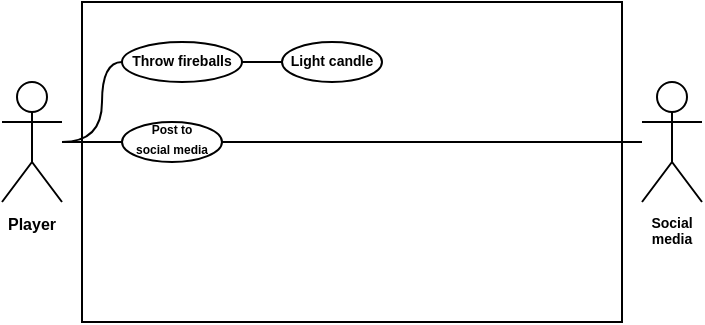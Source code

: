 <mxfile version="11.3.2" type="github" pages="4"><diagram id="R3YHnFVFdo7pDd4A22Mc" name="Page-1"><mxGraphModel dx="389" dy="250" grid="1" gridSize="10" guides="1" tooltips="1" connect="1" arrows="1" fold="1" page="1" pageScale="1" pageWidth="850" pageHeight="1100" math="0" shadow="0"><root><mxCell id="0"/><mxCell id="1" parent="0"/><mxCell id="xfp_dZum3GoQQnUsYwie-3" value="" style="rounded=0;whiteSpace=wrap;html=1;fillColor=none;" parent="1" vertex="1"><mxGeometry x="130" y="120" width="270" height="160" as="geometry"/></mxCell><mxCell id="xfp_dZum3GoQQnUsYwie-8" style="edgeStyle=orthogonalEdgeStyle;rounded=0;orthogonalLoop=1;jettySize=auto;html=1;entryX=0;entryY=0.5;entryDx=0;entryDy=0;fontSize=8;curved=1;startSize=6;endArrow=none;endFill=0;" parent="1" source="xfp_dZum3GoQQnUsYwie-1" target="xfp_dZum3GoQQnUsYwie-4" edge="1"><mxGeometry relative="1" as="geometry"/></mxCell><mxCell id="xfp_dZum3GoQQnUsYwie-12" style="edgeStyle=orthogonalEdgeStyle;curved=1;rounded=0;orthogonalLoop=1;jettySize=auto;html=1;entryX=0;entryY=0.5;entryDx=0;entryDy=0;startSize=6;endArrow=none;endFill=0;fontSize=8;" parent="1" source="xfp_dZum3GoQQnUsYwie-1" target="xfp_dZum3GoQQnUsYwie-10" edge="1"><mxGeometry relative="1" as="geometry"/></mxCell><mxCell id="xfp_dZum3GoQQnUsYwie-1" value="Player" style="shape=umlActor;verticalLabelPosition=bottom;labelBackgroundColor=#ffffff;verticalAlign=top;fontSize=8;fontStyle=1;html=1;whiteSpace=wrap;" parent="1" vertex="1"><mxGeometry x="90" y="160" width="30" height="60" as="geometry"/></mxCell><mxCell id="xfp_dZum3GoQQnUsYwie-11" style="edgeStyle=orthogonalEdgeStyle;curved=1;rounded=0;orthogonalLoop=1;jettySize=auto;html=1;startSize=6;endArrow=none;endFill=0;fontSize=8;" parent="1" source="xfp_dZum3GoQQnUsYwie-4" target="xfp_dZum3GoQQnUsYwie-5" edge="1"><mxGeometry relative="1" as="geometry"/></mxCell><mxCell id="xfp_dZum3GoQQnUsYwie-4" value="Throw fireballs" style="ellipse;whiteSpace=wrap;html=1;fillColor=none;fontSize=7;fontStyle=1" parent="1" vertex="1"><mxGeometry x="150" y="140" width="60" height="20" as="geometry"/></mxCell><mxCell id="xfp_dZum3GoQQnUsYwie-5" value="Light candle" style="ellipse;whiteSpace=wrap;html=1;fillColor=none;fontStyle=1;fontSize=7;" parent="1" vertex="1"><mxGeometry x="230" y="140" width="50" height="20" as="geometry"/></mxCell><mxCell id="xfp_dZum3GoQQnUsYwie-14" style="edgeStyle=orthogonalEdgeStyle;curved=1;rounded=0;orthogonalLoop=1;jettySize=auto;html=1;entryX=1;entryY=0.5;entryDx=0;entryDy=0;startSize=6;endArrow=none;endFill=0;fontSize=8;" parent="1" source="xfp_dZum3GoQQnUsYwie-6" target="xfp_dZum3GoQQnUsYwie-10" edge="1"><mxGeometry relative="1" as="geometry"/></mxCell><mxCell id="xfp_dZum3GoQQnUsYwie-6" value="Social media" style="shape=umlActor;verticalLabelPosition=bottom;labelBackgroundColor=#ffffff;verticalAlign=top;html=1;fontSize=7;fontStyle=1;whiteSpace=wrap;" parent="1" vertex="1"><mxGeometry x="410" y="160" width="30" height="60" as="geometry"/></mxCell><mxCell id="xfp_dZum3GoQQnUsYwie-10" value="&lt;h6 style=&quot;font-size: 6px ; line-height: 10%&quot;&gt;&lt;p&gt;&lt;span style=&quot;line-height: 60%&quot;&gt;Post to&lt;/span&gt;&lt;/p&gt;&lt;div&gt;&lt;span style=&quot;line-height: 60%&quot;&gt;social media&lt;/span&gt;&lt;/div&gt;&lt;/h6&gt;" style="ellipse;whiteSpace=wrap;html=1;fillColor=none;verticalAlign=middle;align=center;labelPosition=center;verticalLabelPosition=middle;spacingBottom=3;spacing=0;spacingTop=0;fontStyle=0" parent="1" vertex="1"><mxGeometry x="150" y="180" width="50" height="20" as="geometry"/></mxCell></root></mxGraphModel></diagram><diagram id="HPPPuiPpdNxdQdQwXg-3" name="Hourly car rental- Use case diagram"><mxGraphModel dx="389" dy="234" grid="1" gridSize="10" guides="1" tooltips="1" connect="1" arrows="1" fold="1" page="1" pageScale="1" pageWidth="850" pageHeight="1100" math="0" shadow="0"><root><mxCell id="QMVGKI0G13VyGz9g3v1j-0"/><mxCell id="QMVGKI0G13VyGz9g3v1j-1" parent="QMVGKI0G13VyGz9g3v1j-0"/><mxCell id="QMVGKI0G13VyGz9g3v1j-8" value="" style="rounded=0;whiteSpace=wrap;html=1;fontSize=7;" vertex="1" parent="QMVGKI0G13VyGz9g3v1j-1"><mxGeometry x="60" y="40" width="120" height="160" as="geometry"/></mxCell><mxCell id="QMVGKI0G13VyGz9g3v1j-30" style="edgeStyle=orthogonalEdgeStyle;curved=1;rounded=0;orthogonalLoop=1;jettySize=auto;html=1;entryX=0;entryY=0.5;entryDx=0;entryDy=0;endArrow=none;endFill=0;fontSize=7;" edge="1" parent="QMVGKI0G13VyGz9g3v1j-1" source="QMVGKI0G13VyGz9g3v1j-9" target="QMVGKI0G13VyGz9g3v1j-11"><mxGeometry relative="1" as="geometry"/></mxCell><mxCell id="QMVGKI0G13VyGz9g3v1j-32" style="edgeStyle=orthogonalEdgeStyle;curved=1;rounded=0;orthogonalLoop=1;jettySize=auto;html=1;entryX=0;entryY=0.5;entryDx=0;entryDy=0;endArrow=none;endFill=0;fontSize=7;" edge="1" parent="QMVGKI0G13VyGz9g3v1j-1" source="QMVGKI0G13VyGz9g3v1j-9" target="QMVGKI0G13VyGz9g3v1j-15"><mxGeometry relative="1" as="geometry"/></mxCell><mxCell id="QMVGKI0G13VyGz9g3v1j-9" value="Car-less&lt;br&gt;driver" style="shape=umlActor;verticalLabelPosition=bottom;labelBackgroundColor=#ffffff;verticalAlign=top;html=1;fontSize=7;spacing=-4;" vertex="1" parent="QMVGKI0G13VyGz9g3v1j-1"><mxGeometry x="30" y="50" width="15" height="30" as="geometry"/></mxCell><mxCell id="QMVGKI0G13VyGz9g3v1j-31" style="edgeStyle=orthogonalEdgeStyle;curved=1;rounded=0;orthogonalLoop=1;jettySize=auto;html=1;endArrow=none;endFill=0;fontSize=7;" edge="1" parent="QMVGKI0G13VyGz9g3v1j-1" source="QMVGKI0G13VyGz9g3v1j-11"><mxGeometry relative="1" as="geometry"><mxPoint x="210" y="50" as="targetPoint"/></mxGeometry></mxCell><mxCell id="QMVGKI0G13VyGz9g3v1j-11" value="&lt;p style=&quot;line-height: 90%&quot;&gt;Add payment method&lt;/p&gt;" style="ellipse;whiteSpace=wrap;html=1;fontSize=7;spacingBottom=2;" vertex="1" parent="QMVGKI0G13VyGz9g3v1j-1"><mxGeometry x="70" y="49" width="40" height="25" as="geometry"/></mxCell><mxCell id="QMVGKI0G13VyGz9g3v1j-35" style="edgeStyle=orthogonalEdgeStyle;curved=1;rounded=0;orthogonalLoop=1;jettySize=auto;html=1;exitX=0;exitY=1;exitDx=0;exitDy=0;entryX=0;entryY=0.5;entryDx=0;entryDy=0;endArrow=none;endFill=0;fontSize=7;" edge="1" parent="QMVGKI0G13VyGz9g3v1j-1" source="QMVGKI0G13VyGz9g3v1j-15" target="QMVGKI0G13VyGz9g3v1j-19"><mxGeometry relative="1" as="geometry"><Array as="points"><mxPoint x="86" y="138"/><mxPoint x="70" y="138"/><mxPoint x="70" y="185"/></Array></mxGeometry></mxCell><mxCell id="QMVGKI0G13VyGz9g3v1j-38" style="edgeStyle=orthogonalEdgeStyle;curved=1;rounded=0;orthogonalLoop=1;jettySize=auto;html=1;exitX=1;exitY=0;exitDx=0;exitDy=0;entryX=0.5;entryY=0;entryDx=0;entryDy=0;endArrow=none;endFill=0;fontSize=7;" edge="1" parent="QMVGKI0G13VyGz9g3v1j-1" source="QMVGKI0G13VyGz9g3v1j-15" target="QMVGKI0G13VyGz9g3v1j-16"><mxGeometry relative="1" as="geometry"/></mxCell><mxCell id="QMVGKI0G13VyGz9g3v1j-40" style="edgeStyle=orthogonalEdgeStyle;curved=1;rounded=0;orthogonalLoop=1;jettySize=auto;html=1;exitX=0.5;exitY=1;exitDx=0;exitDy=0;entryX=0;entryY=0;entryDx=0;entryDy=0;endArrow=none;endFill=0;fontSize=7;" edge="1" parent="QMVGKI0G13VyGz9g3v1j-1" source="QMVGKI0G13VyGz9g3v1j-15" target="QMVGKI0G13VyGz9g3v1j-17"><mxGeometry relative="1" as="geometry"/></mxCell><mxCell id="QMVGKI0G13VyGz9g3v1j-15" value="&lt;p style=&quot;line-height: 90%&quot;&gt;Setup account&lt;/p&gt;" style="ellipse;whiteSpace=wrap;html=1;fontSize=7;" vertex="1" parent="QMVGKI0G13VyGz9g3v1j-1"><mxGeometry x="80" y="80" width="40" height="20" as="geometry"/></mxCell><mxCell id="QMVGKI0G13VyGz9g3v1j-16" value="&lt;p style=&quot;line-height: 90%&quot;&gt;&lt;font style=&quot;font-size: 5px ; line-height: 46%&quot;&gt;Add driver's license&lt;/font&gt;&lt;/p&gt;" style="ellipse;whiteSpace=wrap;html=1;fontSize=7;" vertex="1" parent="QMVGKI0G13VyGz9g3v1j-1"><mxGeometry x="130" y="100" width="30" height="20" as="geometry"/></mxCell><mxCell id="QMVGKI0G13VyGz9g3v1j-41" style="edgeStyle=orthogonalEdgeStyle;curved=1;rounded=0;orthogonalLoop=1;jettySize=auto;html=1;exitX=1;exitY=1;exitDx=0;exitDy=0;entryX=0.5;entryY=0;entryDx=0;entryDy=0;endArrow=none;endFill=0;fontSize=7;" edge="1" parent="QMVGKI0G13VyGz9g3v1j-1" source="QMVGKI0G13VyGz9g3v1j-17" target="QMVGKI0G13VyGz9g3v1j-18"><mxGeometry relative="1" as="geometry"/></mxCell><mxCell id="QMVGKI0G13VyGz9g3v1j-46" style="edgeStyle=orthogonalEdgeStyle;curved=1;rounded=0;orthogonalLoop=1;jettySize=auto;html=1;endArrow=none;endFill=0;fontSize=7;" edge="1" parent="QMVGKI0G13VyGz9g3v1j-1" source="QMVGKI0G13VyGz9g3v1j-17"><mxGeometry relative="1" as="geometry"><mxPoint x="210" y="200" as="targetPoint"/><Array as="points"><mxPoint x="170" y="132"/><mxPoint x="170" y="200"/></Array></mxGeometry></mxCell><mxCell id="QMVGKI0G13VyGz9g3v1j-17" value="&lt;p style=&quot;line-height: 90%&quot;&gt;&lt;font style=&quot;font-size: 5px ; line-height: 46%&quot;&gt;Add insurance&lt;/font&gt;&lt;/p&gt;" style="ellipse;whiteSpace=wrap;html=1;fontSize=7;spacingTop=0;spacingBottom=2;" vertex="1" parent="QMVGKI0G13VyGz9g3v1j-1"><mxGeometry x="110" y="122" width="30" height="20" as="geometry"/></mxCell><mxCell id="QMVGKI0G13VyGz9g3v1j-18" value="&lt;p style=&quot;line-height: 90%&quot;&gt;&lt;font style=&quot;font-size: 5px ; line-height: 46%&quot;&gt;Purchase insurance&lt;/font&gt;&lt;/p&gt;" style="ellipse;whiteSpace=wrap;html=1;fontSize=7;spacing=0;spacingBottom=2;" vertex="1" parent="QMVGKI0G13VyGz9g3v1j-1"><mxGeometry x="130" y="149" width="30" height="20" as="geometry"/></mxCell><mxCell id="QMVGKI0G13VyGz9g3v1j-19" value="&lt;p style=&quot;line-height: 90%&quot;&gt;Liability release&lt;/p&gt;" style="ellipse;whiteSpace=wrap;html=1;fontSize=7;" vertex="1" parent="QMVGKI0G13VyGz9g3v1j-1"><mxGeometry x="80" y="175" width="40" height="20" as="geometry"/></mxCell><mxCell id="QMVGKI0G13VyGz9g3v1j-20" value="Register for service" style="text;html=1;resizable=0;points=[];autosize=1;align=center;verticalAlign=top;spacingTop=-4;fontSize=7;" vertex="1" parent="QMVGKI0G13VyGz9g3v1j-1"><mxGeometry x="80" y="25" width="80" height="10" as="geometry"/></mxCell><mxCell id="QMVGKI0G13VyGz9g3v1j-22" value="CC verifier" style="shape=umlActor;verticalLabelPosition=bottom;labelBackgroundColor=#ffffff;verticalAlign=top;html=1;fontSize=7;spacingBottom=0;spacing=-4;" vertex="1" parent="QMVGKI0G13VyGz9g3v1j-1"><mxGeometry x="207" y="34" width="15" height="30" as="geometry"/></mxCell><mxCell id="QMVGKI0G13VyGz9g3v1j-23" value="Auth service" style="shape=umlActor;verticalLabelPosition=bottom;labelBackgroundColor=#ffffff;verticalAlign=top;html=1;fontSize=7;spacing=-4;" vertex="1" parent="QMVGKI0G13VyGz9g3v1j-1"><mxGeometry x="207" y="84" width="15" height="30" as="geometry"/></mxCell><mxCell id="QMVGKI0G13VyGz9g3v1j-44" style="edgeStyle=orthogonalEdgeStyle;curved=1;rounded=0;orthogonalLoop=1;jettySize=auto;html=1;entryX=1;entryY=0.5;entryDx=0;entryDy=0;endArrow=none;endFill=0;fontSize=7;" edge="1" parent="QMVGKI0G13VyGz9g3v1j-1" source="QMVGKI0G13VyGz9g3v1j-26" target="QMVGKI0G13VyGz9g3v1j-16"><mxGeometry relative="1" as="geometry"/></mxCell><mxCell id="QMVGKI0G13VyGz9g3v1j-26" value="DMV" style="shape=umlActor;verticalLabelPosition=bottom;labelBackgroundColor=#ffffff;verticalAlign=top;html=1;fontSize=7;spacing=-4;" vertex="1" parent="QMVGKI0G13VyGz9g3v1j-1"><mxGeometry x="207" y="134" width="15" height="30" as="geometry"/></mxCell><mxCell id="QMVGKI0G13VyGz9g3v1j-27" value="Insurance&lt;br&gt;verifier" style="shape=umlActor;verticalLabelPosition=bottom;labelBackgroundColor=#ffffff;verticalAlign=top;html=1;fontSize=7;spacing=-4;" vertex="1" parent="QMVGKI0G13VyGz9g3v1j-1"><mxGeometry x="207" y="186" width="15" height="30" as="geometry"/></mxCell></root></mxGraphModel></diagram><diagram id="C_QVV7_klaMXmBneYLMI" name="Car rental domain model"><mxGraphModel dx="324" dy="195" grid="1" gridSize="10" guides="1" tooltips="1" connect="1" arrows="1" fold="1" page="1" pageScale="1" pageWidth="850" pageHeight="1100" math="0" shadow="0"><root><mxCell id="__PbbUSSgeE0hjabciUK-0"/><mxCell id="__PbbUSSgeE0hjabciUK-1" parent="__PbbUSSgeE0hjabciUK-0"/><mxCell id="__PbbUSSgeE0hjabciUK-10" style="edgeStyle=orthogonalEdgeStyle;rounded=0;orthogonalLoop=1;jettySize=auto;html=1;entryX=1;entryY=0.5;entryDx=0;entryDy=0;endArrow=none;endFill=0;fontSize=7;" edge="1" parent="__PbbUSSgeE0hjabciUK-1" source="__PbbUSSgeE0hjabciUK-2" target="__PbbUSSgeE0hjabciUK-3"><mxGeometry relative="1" as="geometry"/></mxCell><mxCell id="__PbbUSSgeE0hjabciUK-12" style="edgeStyle=orthogonalEdgeStyle;rounded=0;orthogonalLoop=1;jettySize=auto;html=1;exitX=0.25;exitY=1;exitDx=0;exitDy=0;entryX=0.5;entryY=0;entryDx=0;entryDy=0;endArrow=none;endFill=0;fontSize=7;" edge="1" parent="__PbbUSSgeE0hjabciUK-1" source="__PbbUSSgeE0hjabciUK-2" target="__PbbUSSgeE0hjabciUK-7"><mxGeometry relative="1" as="geometry"><Array as="points"><mxPoint x="270" y="180"/><mxPoint x="270" y="190"/><mxPoint x="220" y="190"/></Array></mxGeometry></mxCell><mxCell id="__PbbUSSgeE0hjabciUK-13" style="edgeStyle=orthogonalEdgeStyle;rounded=0;orthogonalLoop=1;jettySize=auto;html=1;exitX=0.75;exitY=1;exitDx=0;exitDy=0;entryX=0.5;entryY=0;entryDx=0;entryDy=0;endArrow=none;endFill=0;fontSize=7;" edge="1" parent="__PbbUSSgeE0hjabciUK-1" source="__PbbUSSgeE0hjabciUK-2" target="__PbbUSSgeE0hjabciUK-8"><mxGeometry relative="1" as="geometry"><Array as="points"><mxPoint x="300" y="180"/><mxPoint x="300" y="190"/><mxPoint x="350" y="190"/></Array></mxGeometry></mxCell><mxCell id="__PbbUSSgeE0hjabciUK-14" style="edgeStyle=orthogonalEdgeStyle;rounded=0;orthogonalLoop=1;jettySize=auto;html=1;exitX=0.5;exitY=1;exitDx=0;exitDy=0;entryX=0.5;entryY=0;entryDx=0;entryDy=0;endArrow=none;endFill=0;fontSize=7;" edge="1" parent="__PbbUSSgeE0hjabciUK-1" source="__PbbUSSgeE0hjabciUK-2" target="__PbbUSSgeE0hjabciUK-6"><mxGeometry relative="1" as="geometry"/></mxCell><mxCell id="__PbbUSSgeE0hjabciUK-15" style="edgeStyle=orthogonalEdgeStyle;rounded=0;orthogonalLoop=1;jettySize=auto;html=1;exitX=1;exitY=0.5;exitDx=0;exitDy=0;entryX=0;entryY=0.5;entryDx=0;entryDy=0;endArrow=none;endFill=0;fontSize=7;" edge="1" parent="__PbbUSSgeE0hjabciUK-1" source="__PbbUSSgeE0hjabciUK-2" target="__PbbUSSgeE0hjabciUK-4"><mxGeometry relative="1" as="geometry"/></mxCell><mxCell id="_hJdRStxpFEG4nFBr0ZZ-3" style="edgeStyle=orthogonalEdgeStyle;rounded=0;orthogonalLoop=1;jettySize=auto;html=1;endArrow=none;endFill=0;fontSize=7;" edge="1" parent="__PbbUSSgeE0hjabciUK-1" source="__PbbUSSgeE0hjabciUK-2" target="_hJdRStxpFEG4nFBr0ZZ-0"><mxGeometry relative="1" as="geometry"/></mxCell><mxCell id="__PbbUSSgeE0hjabciUK-2" value="Driver" style="html=1;fontSize=7;align=center;" vertex="1" parent="__PbbUSSgeE0hjabciUK-1"><mxGeometry x="270" y="150" width="30" height="30" as="geometry"/></mxCell><mxCell id="__PbbUSSgeE0hjabciUK-3" value="Credit&amp;nbsp;card&lt;br&gt;#" style="html=1;fontSize=7;align=center;" vertex="1" parent="__PbbUSSgeE0hjabciUK-1"><mxGeometry x="180" y="130" width="40" height="30" as="geometry"/></mxCell><mxCell id="__PbbUSSgeE0hjabciUK-4" value="Repository" style="html=1;fontSize=7;align=center;" vertex="1" parent="__PbbUSSgeE0hjabciUK-1"><mxGeometry x="350" y="130" width="40" height="30" as="geometry"/></mxCell><mxCell id="__PbbUSSgeE0hjabciUK-5" value="User ID&lt;span style=&quot;font-family: &amp;#34;helvetica&amp;#34; , &amp;#34;arial&amp;#34; , sans-serif ; font-size: 0px&quot;&gt;%3CmxGraphModel%3E%3Croot%3E%3CmxCell%20id%3D%220%22%2F%3E%3CmxCell%20id%3D%221%22%20parent%3D%220%22%2F%3E%3CmxCell%20id%3D%222%22%20value%3D%22Driver%22%20style%3D%22html%3D1%3BfontSize%3D7%3Balign%3Dcenter%3B%22%20vertex%3D%221%22%20parent%3D%221%22%3E%3CmxGeometry%20x%3D%22270%22%20y%3D%22150%22%20width%3D%2230%22%20height%3D%2230%22%20as%3D%22geometry%22%2F%3E%3C%2FmxCell%3E%3C%2Froot%3E%3C%2FmxGraphModel%3E ID&lt;/span&gt;" style="html=1;fontSize=7;align=center;" vertex="1" parent="__PbbUSSgeE0hjabciUK-1"><mxGeometry x="270" y="100" width="30" height="30" as="geometry"/></mxCell><mxCell id="__PbbUSSgeE0hjabciUK-6" value="Insurance&lt;br&gt;policy" style="html=1;fontSize=7;align=center;" vertex="1" parent="__PbbUSSgeE0hjabciUK-1"><mxGeometry x="265" y="220" width="40" height="30" as="geometry"/></mxCell><mxCell id="__PbbUSSgeE0hjabciUK-7" value="Driver's&lt;br&gt;license #" style="html=1;fontSize=7;align=center;" vertex="1" parent="__PbbUSSgeE0hjabciUK-1"><mxGeometry x="200" y="200" width="40" height="30" as="geometry"/></mxCell><mxCell id="__PbbUSSgeE0hjabciUK-8" value="Liability&lt;br&gt;release" style="html=1;fontSize=7;align=center;" vertex="1" parent="__PbbUSSgeE0hjabciUK-1"><mxGeometry x="330" y="200" width="40" height="30" as="geometry"/></mxCell><mxCell id="_hJdRStxpFEG4nFBr0ZZ-0" value="1" style="text;html=1;resizable=0;points=[];autosize=1;align=left;verticalAlign=top;spacingTop=-4;fontSize=7;" vertex="1" parent="__PbbUSSgeE0hjabciUK-1"><mxGeometry x="278" y="128" width="20" height="10" as="geometry"/></mxCell><mxCell id="_hJdRStxpFEG4nFBr0ZZ-4" value="1" style="text;html=1;resizable=0;points=[];autosize=1;align=left;verticalAlign=top;spacingTop=-4;fontSize=7;" vertex="1" parent="__PbbUSSgeE0hjabciUK-1"><mxGeometry x="278" y="139" width="20" height="10" as="geometry"/></mxCell><mxCell id="_hJdRStxpFEG4nFBr0ZZ-5" value="1" style="text;html=1;resizable=0;points=[];autosize=1;align=left;verticalAlign=top;spacingTop=-4;fontSize=7;" vertex="1" parent="__PbbUSSgeE0hjabciUK-1"><mxGeometry x="263" y="154" width="20" height="10" as="geometry"/></mxCell><mxCell id="_hJdRStxpFEG4nFBr0ZZ-6" value="1..*" style="text;html=1;resizable=0;points=[];autosize=1;align=left;verticalAlign=top;spacingTop=-4;fontSize=7;" vertex="1" parent="__PbbUSSgeE0hjabciUK-1"><mxGeometry x="219" y="134" width="30" height="10" as="geometry"/></mxCell><mxCell id="_hJdRStxpFEG4nFBr0ZZ-7" value="0..*" style="text;html=1;resizable=0;points=[];autosize=1;align=left;verticalAlign=top;spacingTop=-4;fontSize=7;" vertex="1" parent="__PbbUSSgeE0hjabciUK-1"><mxGeometry x="299" y="154" width="30" height="10" as="geometry"/></mxCell><mxCell id="_hJdRStxpFEG4nFBr0ZZ-8" value="1" style="text;html=1;resizable=0;points=[];autosize=1;align=left;verticalAlign=top;spacingTop=-4;fontSize=7;" vertex="1" parent="__PbbUSSgeE0hjabciUK-1"><mxGeometry x="343" y="134" width="20" height="10" as="geometry"/></mxCell><mxCell id="_hJdRStxpFEG4nFBr0ZZ-9" value="1" style="text;html=1;resizable=0;points=[];autosize=1;align=left;verticalAlign=top;spacingTop=-4;fontSize=7;" vertex="1" parent="__PbbUSSgeE0hjabciUK-1"><mxGeometry x="212" y="189" width="20" height="10" as="geometry"/></mxCell><mxCell id="_hJdRStxpFEG4nFBr0ZZ-10" value="1" style="text;html=1;resizable=0;points=[];autosize=1;align=left;verticalAlign=top;spacingTop=-4;fontSize=7;" vertex="1" parent="__PbbUSSgeE0hjabciUK-1"><mxGeometry x="277" y="209" width="20" height="10" as="geometry"/></mxCell><mxCell id="_hJdRStxpFEG4nFBr0ZZ-11" value="1" style="text;html=1;resizable=0;points=[];autosize=1;align=left;verticalAlign=top;spacingTop=-4;fontSize=7;" vertex="1" parent="__PbbUSSgeE0hjabciUK-1"><mxGeometry x="350" y="189" width="20" height="10" as="geometry"/></mxCell><mxCell id="_hJdRStxpFEG4nFBr0ZZ-12" value="1" style="text;html=1;resizable=0;points=[];autosize=1;align=left;verticalAlign=top;spacingTop=-4;fontSize=7;" vertex="1" parent="__PbbUSSgeE0hjabciUK-1"><mxGeometry x="263" y="179" width="20" height="10" as="geometry"/></mxCell><mxCell id="_hJdRStxpFEG4nFBr0ZZ-13" value="1" style="text;html=1;resizable=0;points=[];autosize=1;align=left;verticalAlign=top;spacingTop=-4;fontSize=7;" vertex="1" parent="__PbbUSSgeE0hjabciUK-1"><mxGeometry x="278" y="180" width="20" height="10" as="geometry"/></mxCell><mxCell id="_hJdRStxpFEG4nFBr0ZZ-14" value="1" style="text;html=1;resizable=0;points=[];autosize=1;align=left;verticalAlign=top;spacingTop=-4;fontSize=7;" vertex="1" parent="__PbbUSSgeE0hjabciUK-1"><mxGeometry x="293" y="180" width="20" height="10" as="geometry"/></mxCell></root></mxGraphModel></diagram><diagram id="zSgJ50-H9ug3UCyl7ro6" name="Design model"><mxGraphModel dx="556" dy="334" grid="1" gridSize="10" guides="1" tooltips="1" connect="1" arrows="1" fold="1" page="1" pageScale="1" pageWidth="850" pageHeight="1100" math="0" shadow="0"><root><mxCell id="wllO_wi5lLhEl9qN2ebe-0"/><mxCell id="wllO_wi5lLhEl9qN2ebe-1" parent="wllO_wi5lLhEl9qN2ebe-0"/><mxCell id="wllO_wi5lLhEl9qN2ebe-10" style="edgeStyle=orthogonalEdgeStyle;rounded=0;orthogonalLoop=1;jettySize=auto;html=1;endArrow=none;endFill=0;fontSize=7;" edge="1" parent="wllO_wi5lLhEl9qN2ebe-1" source="wllO_wi5lLhEl9qN2ebe-2"><mxGeometry relative="1" as="geometry"><mxPoint x="105" y="200" as="targetPoint"/></mxGeometry></mxCell><mxCell id="wllO_wi5lLhEl9qN2ebe-2" value="User ID" style="html=1;fontSize=7;align=center;" vertex="1" parent="wllO_wi5lLhEl9qN2ebe-1"><mxGeometry x="80" y="20" width="50" height="20" as="geometry"/></mxCell><mxCell id="wllO_wi5lLhEl9qN2ebe-9" style="edgeStyle=orthogonalEdgeStyle;rounded=0;orthogonalLoop=1;jettySize=auto;html=1;endArrow=none;endFill=0;fontSize=7;" edge="1" parent="wllO_wi5lLhEl9qN2ebe-1" source="wllO_wi5lLhEl9qN2ebe-3"><mxGeometry relative="1" as="geometry"><mxPoint x="35" y="200" as="targetPoint"/></mxGeometry></mxCell><mxCell id="wllO_wi5lLhEl9qN2ebe-3" value="Driver" style="html=1;fontSize=7;align=center;" vertex="1" parent="wllO_wi5lLhEl9qN2ebe-1"><mxGeometry x="10" y="20" width="50" height="20" as="geometry"/></mxCell><mxCell id="wllO_wi5lLhEl9qN2ebe-11" style="edgeStyle=orthogonalEdgeStyle;rounded=0;orthogonalLoop=1;jettySize=auto;html=1;endArrow=none;endFill=0;fontSize=7;" edge="1" parent="wllO_wi5lLhEl9qN2ebe-1" source="wllO_wi5lLhEl9qN2ebe-4"><mxGeometry relative="1" as="geometry"><mxPoint x="175" y="200" as="targetPoint"/></mxGeometry></mxCell><mxCell id="wllO_wi5lLhEl9qN2ebe-4" value="Credit card&lt;span style=&quot;font-family: &amp;#34;helvetica&amp;#34; , &amp;#34;arial&amp;#34; , sans-serif ; font-size: 0px&quot;&gt;%3CmxGraphModel%3E%3Croot%3E%3CmxCell%20id%3D%220%22%2F%3E%3CmxCell%20id%3D%221%22%20parent%3D%220%22%2F%3E%3CmxCell%20id%3D%222%22%20value%3D%22User%20ID%22%20style%3D%22html%3D1%3BfontSize%3D7%3Balign%3Dcenter%3B%22%20vertex%3D%221%22%20parent%3D%221%22%3E%3CmxGeometry%20x%3D%2270%22%20y%3D%2220%22%20width%3D%2250%22%20height%3D%2220%22%20as%3D%22geometry%22%2F%3E%3C%2FmxCell%3E%3C%2Froot%3E%3C%2FmxGraphModel%3E&lt;/span&gt;" style="html=1;fontSize=7;align=center;" vertex="1" parent="wllO_wi5lLhEl9qN2ebe-1"><mxGeometry x="150" y="20" width="50" height="20" as="geometry"/></mxCell><mxCell id="wllO_wi5lLhEl9qN2ebe-12" style="edgeStyle=orthogonalEdgeStyle;rounded=0;orthogonalLoop=1;jettySize=auto;html=1;endArrow=none;endFill=0;fontSize=7;" edge="1" parent="wllO_wi5lLhEl9qN2ebe-1" source="wllO_wi5lLhEl9qN2ebe-5"><mxGeometry relative="1" as="geometry"><mxPoint x="245" y="200" as="targetPoint"/></mxGeometry></mxCell><mxCell id="wllO_wi5lLhEl9qN2ebe-5" value="Driver's license" style="html=1;fontSize=7;align=center;" vertex="1" parent="wllO_wi5lLhEl9qN2ebe-1"><mxGeometry x="220" y="20" width="50" height="20" as="geometry"/></mxCell><mxCell id="wllO_wi5lLhEl9qN2ebe-13" style="edgeStyle=orthogonalEdgeStyle;rounded=0;orthogonalLoop=1;jettySize=auto;html=1;endArrow=none;endFill=0;fontSize=7;" edge="1" parent="wllO_wi5lLhEl9qN2ebe-1" source="wllO_wi5lLhEl9qN2ebe-6"><mxGeometry relative="1" as="geometry"><mxPoint x="315" y="200" as="targetPoint"/></mxGeometry></mxCell><mxCell id="wllO_wi5lLhEl9qN2ebe-6" value="Insurance&lt;br&gt;policy" style="html=1;fontSize=7;align=center;" vertex="1" parent="wllO_wi5lLhEl9qN2ebe-1"><mxGeometry x="290" y="20" width="50" height="20" as="geometry"/></mxCell><mxCell id="wllO_wi5lLhEl9qN2ebe-14" style="edgeStyle=orthogonalEdgeStyle;rounded=0;orthogonalLoop=1;jettySize=auto;html=1;endArrow=none;endFill=0;fontSize=7;" edge="1" parent="wllO_wi5lLhEl9qN2ebe-1" source="wllO_wi5lLhEl9qN2ebe-7"><mxGeometry relative="1" as="geometry"><mxPoint x="385" y="200" as="targetPoint"/></mxGeometry></mxCell><mxCell id="wllO_wi5lLhEl9qN2ebe-7" value="Liability&lt;br&gt;release" style="html=1;fontSize=7;align=center;" vertex="1" parent="wllO_wi5lLhEl9qN2ebe-1"><mxGeometry x="360" y="20" width="50" height="20" as="geometry"/></mxCell><mxCell id="wllO_wi5lLhEl9qN2ebe-15" style="edgeStyle=orthogonalEdgeStyle;rounded=0;orthogonalLoop=1;jettySize=auto;html=1;endArrow=none;endFill=0;fontSize=7;" edge="1" parent="wllO_wi5lLhEl9qN2ebe-1" source="wllO_wi5lLhEl9qN2ebe-8"><mxGeometry relative="1" as="geometry"><mxPoint x="455" y="200" as="targetPoint"/></mxGeometry></mxCell><mxCell id="wllO_wi5lLhEl9qN2ebe-8" value="Repository" style="html=1;fontSize=7;align=center;" vertex="1" parent="wllO_wi5lLhEl9qN2ebe-1"><mxGeometry x="430" y="20" width="50" height="20" as="geometry"/></mxCell><mxCell id="wllO_wi5lLhEl9qN2ebe-16" value="" style="endArrow=blockThin;html=1;fontSize=7;endFill=1;" edge="1" parent="wllO_wi5lLhEl9qN2ebe-1"><mxGeometry width="50" height="50" relative="1" as="geometry"><mxPoint x="35" y="60" as="sourcePoint"/><mxPoint x="104" y="60" as="targetPoint"/></mxGeometry></mxCell><mxCell id="wllO_wi5lLhEl9qN2ebe-17" value="" style="endArrow=blockThin;html=1;fontSize=7;endFill=1;" edge="1" parent="wllO_wi5lLhEl9qN2ebe-1"><mxGeometry width="50" height="50" relative="1" as="geometry"><mxPoint x="35" y="80" as="sourcePoint"/><mxPoint x="174" y="80" as="targetPoint"/></mxGeometry></mxCell><mxCell id="wllO_wi5lLhEl9qN2ebe-18" value="" style="endArrow=blockThin;html=1;fontSize=7;endFill=1;" edge="1" parent="wllO_wi5lLhEl9qN2ebe-1"><mxGeometry width="50" height="50" relative="1" as="geometry"><mxPoint x="35" y="100" as="sourcePoint"/><mxPoint x="244" y="100" as="targetPoint"/></mxGeometry></mxCell><mxCell id="wllO_wi5lLhEl9qN2ebe-19" value="" style="endArrow=blockThin;html=1;fontSize=7;endFill=1;" edge="1" parent="wllO_wi5lLhEl9qN2ebe-1"><mxGeometry width="50" height="50" relative="1" as="geometry"><mxPoint x="35" y="120" as="sourcePoint"/><mxPoint x="314" y="120" as="targetPoint"/></mxGeometry></mxCell><mxCell id="wllO_wi5lLhEl9qN2ebe-21" value="" style="endArrow=blockThin;html=1;fontSize=7;endFill=1;" edge="1" parent="wllO_wi5lLhEl9qN2ebe-1"><mxGeometry width="50" height="50" relative="1" as="geometry"><mxPoint x="35" y="140" as="sourcePoint"/><mxPoint x="384" y="140" as="targetPoint"/></mxGeometry></mxCell><mxCell id="wllO_wi5lLhEl9qN2ebe-22" value="" style="endArrow=blockThin;html=1;fontSize=7;endFill=1;" edge="1" parent="wllO_wi5lLhEl9qN2ebe-1"><mxGeometry width="50" height="50" relative="1" as="geometry"><mxPoint x="35" y="160" as="sourcePoint"/><mxPoint x="454" y="160" as="targetPoint"/></mxGeometry></mxCell><mxCell id="wllO_wi5lLhEl9qN2ebe-23" value="" style="endArrow=blockThin;html=1;fontSize=7;endFill=1;jumpSize=6;" edge="1" parent="wllO_wi5lLhEl9qN2ebe-1"><mxGeometry width="50" height="50" relative="1" as="geometry"><mxPoint x="455" y="180" as="sourcePoint"/><mxPoint x="35" y="180" as="targetPoint"/></mxGeometry></mxCell><mxCell id="wllO_wi5lLhEl9qN2ebe-24" value="Authenticate" style="text;html=1;resizable=0;points=[];autosize=1;align=left;verticalAlign=top;spacingTop=-4;fontSize=7;" vertex="1" parent="wllO_wi5lLhEl9qN2ebe-1"><mxGeometry x="43" y="48" width="50" height="10" as="geometry"/></mxCell><mxCell id="wllO_wi5lLhEl9qN2ebe-25" value="Enter CC" style="text;html=1;resizable=0;points=[];autosize=1;align=left;verticalAlign=top;spacingTop=-4;fontSize=7;" vertex="1" parent="wllO_wi5lLhEl9qN2ebe-1"><mxGeometry x="117" y="68" width="40" height="10" as="geometry"/></mxCell><mxCell id="wllO_wi5lLhEl9qN2ebe-27" value="Enter DL" style="text;html=1;resizable=0;points=[];autosize=1;align=left;verticalAlign=top;spacingTop=-4;fontSize=7;" vertex="1" parent="wllO_wi5lLhEl9qN2ebe-1"><mxGeometry x="190" y="88" width="40" height="10" as="geometry"/></mxCell><mxCell id="wllO_wi5lLhEl9qN2ebe-28" value="Get insurance" style="text;html=1;resizable=0;points=[];autosize=1;align=left;verticalAlign=top;spacingTop=-4;fontSize=7;" vertex="1" parent="wllO_wi5lLhEl9qN2ebe-1"><mxGeometry x="251" y="108" width="60" height="10" as="geometry"/></mxCell><mxCell id="wllO_wi5lLhEl9qN2ebe-29" value="Get release" style="text;html=1;resizable=0;points=[];autosize=1;align=left;verticalAlign=top;spacingTop=-4;fontSize=7;" vertex="1" parent="wllO_wi5lLhEl9qN2ebe-1"><mxGeometry x="325" y="128" width="50" height="10" as="geometry"/></mxCell><mxCell id="wllO_wi5lLhEl9qN2ebe-30" value="Save" style="text;html=1;resizable=0;points=[];autosize=1;align=left;verticalAlign=top;spacingTop=-4;fontSize=7;" vertex="1" parent="wllO_wi5lLhEl9qN2ebe-1"><mxGeometry x="404" y="149" width="30" height="10" as="geometry"/></mxCell><mxCell id="wllO_wi5lLhEl9qN2ebe-31" value="Go get car" style="text;html=1;resizable=0;points=[];autosize=1;align=left;verticalAlign=top;spacingTop=-4;fontSize=7;" vertex="1" parent="wllO_wi5lLhEl9qN2ebe-1"><mxGeometry x="53" y="168" width="50" height="10" as="geometry"/></mxCell></root></mxGraphModel></diagram></mxfile>